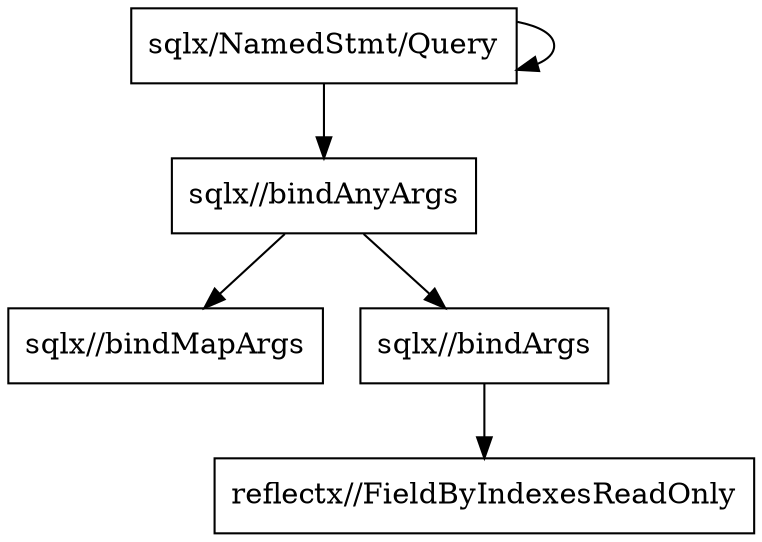 digraph gph {
"sqlx/NamedStmt/Query" [label="sqlx/NamedStmt/Query", shape="box"];
"sqlx/NamedStmt/Query" [label="sqlx/NamedStmt/Query", shape="box"];
"sqlx//bindAnyArgs" [label="sqlx//bindAnyArgs", shape="box"];
"sqlx//bindMapArgs" [label="sqlx//bindMapArgs", shape="box"];
"sqlx//bindArgs" [label="sqlx//bindArgs", shape="box"];
"reflectx//FieldByIndexesReadOnly" [label="reflectx//FieldByIndexesReadOnly", shape="box"];
"sqlx/NamedStmt/Query" [label="sqlx/NamedStmt/Query", shape="box"];
"sqlx//bindAnyArgs" [label="sqlx//bindAnyArgs", shape="box"];
"sqlx//bindMapArgs" [label="sqlx//bindMapArgs", shape="box"];
"sqlx//bindArgs" [label="sqlx//bindArgs", shape="box"];
"reflectx//FieldByIndexesReadOnly" [label="reflectx//FieldByIndexesReadOnly", shape="box"];
"sqlx/NamedStmt/Query" [label="sqlx/NamedStmt/Query", shape="box"];
"sqlx//bindAnyArgs" [label="sqlx//bindAnyArgs", shape="box"];
"sqlx//bindMapArgs" [label="sqlx//bindMapArgs", shape="box"];
"sqlx//bindArgs" [label="sqlx//bindArgs", shape="box"];
"reflectx//FieldByIndexesReadOnly" [label="reflectx//FieldByIndexesReadOnly", shape="box"];
"sqlx/NamedStmt/Query" [label="sqlx/NamedStmt/Query", shape="box"];
"sqlx//bindAnyArgs" [label="sqlx//bindAnyArgs", shape="box"];
"sqlx//bindArgs" [label="sqlx//bindArgs", shape="box"];
"reflectx//FieldByIndexesReadOnly" [label="reflectx//FieldByIndexesReadOnly", shape="box"];
"sqlx//bindMapArgs" [label="sqlx//bindMapArgs", shape="box"];
"sqlx/NamedStmt/Query" [label="sqlx/NamedStmt/Query", shape="box"];
"sqlx//bindAnyArgs" [label="sqlx//bindAnyArgs", shape="box"];
"sqlx//bindMapArgs" [label="sqlx//bindMapArgs", shape="box"];
"sqlx//bindArgs" [label="sqlx//bindArgs", shape="box"];
"reflectx//FieldByIndexesReadOnly" [label="reflectx//FieldByIndexesReadOnly", shape="box"];
"sqlx/NamedStmt/Query" [label="sqlx/NamedStmt/Query", shape="box"];
"sqlx//bindAnyArgs" [label="sqlx//bindAnyArgs", shape="box"];
"sqlx//bindArgs" [label="sqlx//bindArgs", shape="box"];
"reflectx//FieldByIndexesReadOnly" [label="reflectx//FieldByIndexesReadOnly", shape="box"];
"sqlx//bindMapArgs" [label="sqlx//bindMapArgs", shape="box"];
"sqlx/NamedStmt/Query" [label="sqlx/NamedStmt/Query", shape="box"];
"sqlx//bindAnyArgs" [label="sqlx//bindAnyArgs", shape="box"];
"sqlx//bindMapArgs" [label="sqlx//bindMapArgs", shape="box"];
"sqlx//bindArgs" [label="sqlx//bindArgs", shape="box"];
"sqlx/NamedStmt/Query" [label="sqlx/NamedStmt/Query", shape="box"];
"sqlx//bindAnyArgs" [label="sqlx//bindAnyArgs", shape="box"];
"sqlx/NamedStmt/Query" [label="sqlx/NamedStmt/Query", shape="box"];
"sqlx//bindAnyArgs" [label="sqlx//bindAnyArgs", shape="box"];
"sqlx//bindMapArgs" [label="sqlx//bindMapArgs", shape="box"];
"sqlx//bindArgs" [label="sqlx//bindArgs", shape="box"];
"reflectx//FieldByIndexesReadOnly" [label="reflectx//FieldByIndexesReadOnly", shape="box"];"sqlx/NamedStmt/Query"->"sqlx//bindAnyArgs";
"sqlx/NamedStmt/Query"->"sqlx/NamedStmt/Query";
"sqlx//bindAnyArgs"->"sqlx//bindMapArgs";
"sqlx//bindAnyArgs"->"sqlx//bindArgs";
"sqlx//bindArgs"->"reflectx//FieldByIndexesReadOnly";
}